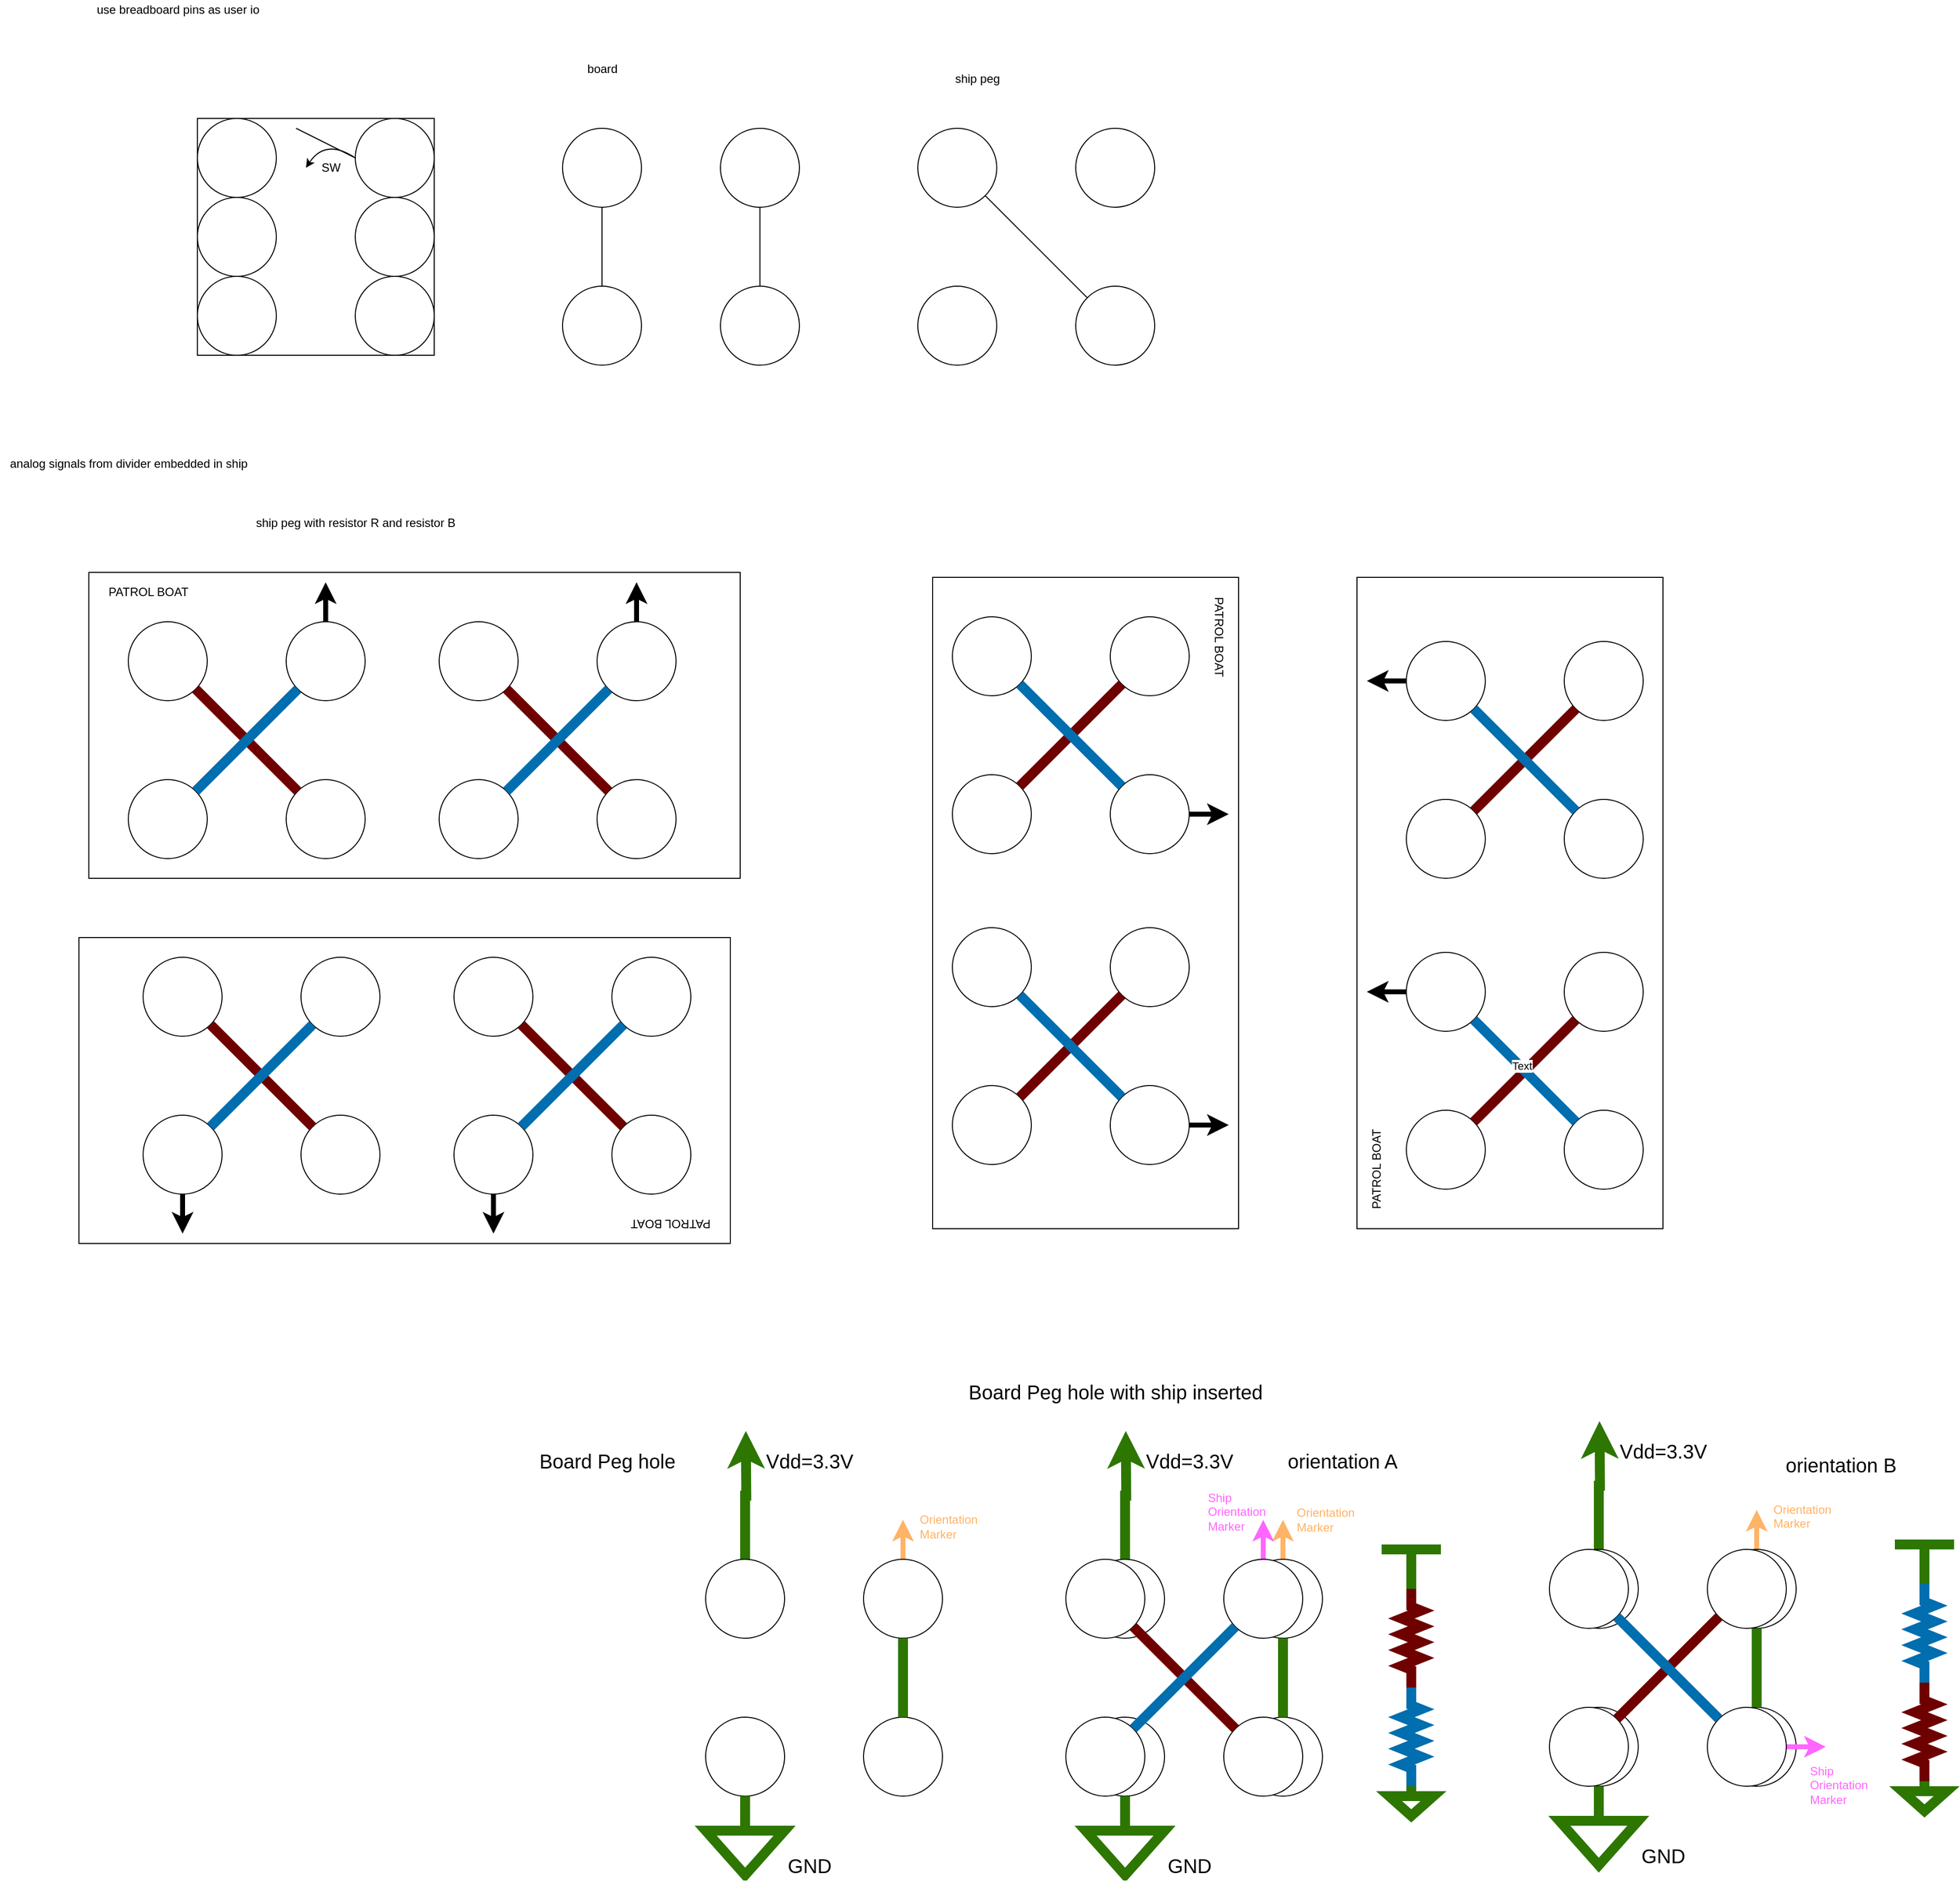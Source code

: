 <mxfile>
    <diagram id="mwPNRn92RSraB_lIBYBo" name="Page-1">
        <mxGraphModel dx="1763" dy="935" grid="1" gridSize="10" guides="1" tooltips="1" connect="1" arrows="1" fold="1" page="1" pageScale="1" pageWidth="850" pageHeight="1100" math="0" shadow="0">
            <root>
                <mxCell id="0"/>
                <mxCell id="1" parent="0"/>
                <mxCell id="200" value="" style="group" parent="1" vertex="1" connectable="0">
                    <mxGeometry x="1150" y="1520" width="280" height="450" as="geometry"/>
                </mxCell>
                <mxCell id="201" style="edgeStyle=orthogonalEdgeStyle;rounded=0;orthogonalLoop=1;jettySize=auto;html=1;exitX=0.5;exitY=0;exitDx=0;exitDy=0;endArrow=classic;endFill=1;strokeWidth=10;fillColor=#60a917;strokeColor=#2D7600;" parent="200" source="202" edge="1">
                    <mxGeometry relative="1" as="geometry">
                        <mxPoint x="40.714" as="targetPoint"/>
                    </mxGeometry>
                </mxCell>
                <mxCell id="202" value="" style="ellipse;whiteSpace=wrap;html=1;aspect=fixed;rotation=-360;" parent="200" vertex="1">
                    <mxGeometry y="130" width="80" height="80" as="geometry"/>
                </mxCell>
                <mxCell id="203" style="edgeStyle=orthogonalEdgeStyle;rounded=0;orthogonalLoop=1;jettySize=auto;html=1;exitX=0.5;exitY=0;exitDx=0;exitDy=0;endArrow=classic;endFill=1;strokeWidth=5;strokeColor=#FFB366;" parent="200" source="204" edge="1">
                    <mxGeometry x="305" y="390" as="geometry">
                        <mxPoint x="200" y="90" as="targetPoint"/>
                    </mxGeometry>
                </mxCell>
                <mxCell id="204" value="" style="ellipse;whiteSpace=wrap;html=1;aspect=fixed;rotation=-360;" parent="200" vertex="1">
                    <mxGeometry x="160" y="130" width="80" height="80" as="geometry"/>
                </mxCell>
                <mxCell id="205" value="" style="ellipse;whiteSpace=wrap;html=1;aspect=fixed;rotation=-360;" parent="200" vertex="1">
                    <mxGeometry x="160" y="290" width="80" height="80" as="geometry"/>
                </mxCell>
                <mxCell id="206" value="" style="ellipse;whiteSpace=wrap;html=1;aspect=fixed;rotation=-360;" parent="200" vertex="1">
                    <mxGeometry y="290" width="80" height="80" as="geometry"/>
                </mxCell>
                <mxCell id="207" value="" style="endArrow=none;html=1;entryX=0.5;entryY=1;entryDx=0;entryDy=0;exitX=0.5;exitY=0;exitDx=0;exitDy=0;fillColor=#60a917;strokeColor=#2D7600;strokeWidth=10;" parent="200" source="205" target="204" edge="1">
                    <mxGeometry x="255" y="340" width="50" height="50" as="geometry">
                        <mxPoint x="-90" y="310" as="sourcePoint"/>
                        <mxPoint x="-40" y="260" as="targetPoint"/>
                    </mxGeometry>
                </mxCell>
                <mxCell id="208" value="&lt;font style=&quot;font-size: 20px&quot;&gt;Vdd=3.3V&lt;/font&gt;" style="text;html=1;align=center;verticalAlign=middle;resizable=0;points=[];autosize=1;strokeColor=none;" parent="200" vertex="1">
                    <mxGeometry x="55" y="20" width="100" height="20" as="geometry"/>
                </mxCell>
                <mxCell id="209" value="" style="triangle;whiteSpace=wrap;html=1;rotation=90;strokeWidth=10;strokeColor=#2D7600;fontColor=#ffffff;fillColor=none;" parent="200" vertex="1">
                    <mxGeometry x="17.5" y="387.5" width="45" height="80" as="geometry"/>
                </mxCell>
                <mxCell id="210" style="edgeStyle=orthogonalEdgeStyle;rounded=0;orthogonalLoop=1;jettySize=auto;html=1;exitX=0.5;exitY=1;exitDx=0;exitDy=0;endArrow=none;endFill=0;strokeWidth=10;fillColor=#60a917;strokeColor=#2D7600;" parent="200" source="206" target="209" edge="1">
                    <mxGeometry relative="1" as="geometry">
                        <mxPoint x="40" y="435" as="targetPoint"/>
                    </mxGeometry>
                </mxCell>
                <mxCell id="211" value="&lt;font style=&quot;font-size: 20px&quot;&gt;GND&lt;/font&gt;" style="text;html=1;align=center;verticalAlign=middle;resizable=0;points=[];autosize=1;strokeColor=none;" parent="200" vertex="1">
                    <mxGeometry x="75" y="430" width="60" height="20" as="geometry"/>
                </mxCell>
                <mxCell id="198" value="" style="group;rotation=-180;" parent="200" vertex="1" connectable="0">
                    <mxGeometry x="-20" y="90" width="240" height="280" as="geometry"/>
                </mxCell>
                <mxCell id="182" value="" style="ellipse;whiteSpace=wrap;html=1;aspect=fixed;rotation=-360;" parent="198" vertex="1">
                    <mxGeometry y="40" width="80" height="80" as="geometry"/>
                </mxCell>
                <mxCell id="183" style="edgeStyle=orthogonalEdgeStyle;rounded=0;orthogonalLoop=1;jettySize=auto;html=1;exitX=0.5;exitY=0;exitDx=0;exitDy=0;endArrow=classic;endFill=1;strokeWidth=5;strokeColor=#FF66FF;" parent="198" source="184" edge="1">
                    <mxGeometry x="620" y="300" as="geometry">
                        <mxPoint x="200" as="targetPoint"/>
                    </mxGeometry>
                </mxCell>
                <mxCell id="184" value="" style="ellipse;whiteSpace=wrap;html=1;aspect=fixed;rotation=-360;" parent="198" vertex="1">
                    <mxGeometry x="160" y="40" width="80" height="80" as="geometry"/>
                </mxCell>
                <mxCell id="185" value="" style="ellipse;whiteSpace=wrap;html=1;aspect=fixed;rotation=-360;" parent="198" vertex="1">
                    <mxGeometry x="160" y="200" width="80" height="80" as="geometry"/>
                </mxCell>
                <mxCell id="186" value="" style="ellipse;whiteSpace=wrap;html=1;aspect=fixed;rotation=-360;" parent="198" vertex="1">
                    <mxGeometry y="200" width="80" height="80" as="geometry"/>
                </mxCell>
                <mxCell id="187" value="" style="endArrow=none;html=1;entryX=1;entryY=1;entryDx=0;entryDy=0;exitX=0;exitY=0;exitDx=0;exitDy=0;fillColor=#a20025;strokeColor=#6F0000;strokeWidth=10;" parent="198" source="185" target="182" edge="1">
                    <mxGeometry x="570" y="250" width="50" height="50" as="geometry">
                        <mxPoint x="-90" y="220" as="sourcePoint"/>
                        <mxPoint x="-40" y="170" as="targetPoint"/>
                    </mxGeometry>
                </mxCell>
                <mxCell id="188" value="" style="endArrow=none;html=1;entryX=1;entryY=0;entryDx=0;entryDy=0;exitX=0;exitY=1;exitDx=0;exitDy=0;fillColor=#1ba1e2;strokeColor=#006EAF;strokeWidth=10;" parent="198" source="184" target="186" edge="1">
                    <mxGeometry x="570" y="250" width="50" height="50" as="geometry">
                        <mxPoint x="182" y="222" as="sourcePoint"/>
                        <mxPoint x="78" y="118" as="targetPoint"/>
                    </mxGeometry>
                </mxCell>
                <mxCell id="269" value="&lt;font color=&quot;#ffb366&quot;&gt;Orientation &lt;br&gt;Marker&lt;/font&gt;" style="text;html=1;align=left;verticalAlign=middle;resizable=0;points=[];autosize=1;strokeColor=none;" parent="200" vertex="1">
                    <mxGeometry x="212" y="74" width="68" height="31" as="geometry"/>
                </mxCell>
                <mxCell id="297" value="&lt;font color=&quot;#ff66ff&quot;&gt;&lt;span style=&quot;font-family: &amp;#34;helvetica&amp;#34; ; font-size: 12px ; font-style: normal ; font-weight: 400 ; letter-spacing: normal ; text-align: left ; text-indent: 0px ; text-transform: none ; word-spacing: 0px ; display: inline ; float: none&quot;&gt;Ship&lt;br&gt;Orientation&lt;/span&gt;&lt;br style=&quot;font-family: &amp;#34;helvetica&amp;#34; ; font-size: 12px ; font-style: normal ; font-weight: 400 ; letter-spacing: normal ; text-align: left ; text-indent: 0px ; text-transform: none ; word-spacing: 0px&quot;&gt;&lt;span style=&quot;font-family: &amp;#34;helvetica&amp;#34; ; font-size: 12px ; font-style: normal ; font-weight: 400 ; letter-spacing: normal ; text-align: left ; text-indent: 0px ; text-transform: none ; word-spacing: 0px ; display: inline ; float: none&quot;&gt;Marker&lt;/span&gt;&lt;/font&gt;" style="text;whiteSpace=wrap;html=1;" parent="200" vertex="1">
                    <mxGeometry x="122.003" y="53.997" width="78" height="41" as="geometry"/>
                </mxCell>
                <mxCell id="2" value="use breadboard pins as user io" style="text;html=1;align=center;verticalAlign=middle;resizable=0;points=[];autosize=1;strokeColor=none;" parent="1" vertex="1">
                    <mxGeometry x="140" y="70" width="180" height="20" as="geometry"/>
                </mxCell>
                <mxCell id="11" value="" style="whiteSpace=wrap;html=1;aspect=fixed;" parent="1" vertex="1">
                    <mxGeometry x="250" y="190" width="240" height="240" as="geometry"/>
                </mxCell>
                <mxCell id="12" value="" style="ellipse;whiteSpace=wrap;html=1;aspect=fixed;" parent="1" vertex="1">
                    <mxGeometry x="250" y="190" width="80" height="80" as="geometry"/>
                </mxCell>
                <mxCell id="14" value="" style="ellipse;whiteSpace=wrap;html=1;aspect=fixed;" parent="1" vertex="1">
                    <mxGeometry x="410" y="190" width="80" height="80" as="geometry"/>
                </mxCell>
                <mxCell id="15" value="" style="ellipse;whiteSpace=wrap;html=1;aspect=fixed;" parent="1" vertex="1">
                    <mxGeometry x="410" y="270" width="80" height="80" as="geometry"/>
                </mxCell>
                <mxCell id="16" value="" style="ellipse;whiteSpace=wrap;html=1;aspect=fixed;" parent="1" vertex="1">
                    <mxGeometry x="410" y="350" width="80" height="80" as="geometry"/>
                </mxCell>
                <mxCell id="18" value="" style="ellipse;whiteSpace=wrap;html=1;aspect=fixed;" parent="1" vertex="1">
                    <mxGeometry x="250" y="270" width="80" height="80" as="geometry"/>
                </mxCell>
                <mxCell id="20" value="" style="ellipse;whiteSpace=wrap;html=1;aspect=fixed;" parent="1" vertex="1">
                    <mxGeometry x="250" y="350" width="80" height="80" as="geometry"/>
                </mxCell>
                <mxCell id="26" value="" style="endArrow=none;html=1;exitX=0;exitY=0.5;exitDx=0;exitDy=0;" parent="1" source="14" edge="1">
                    <mxGeometry width="50" height="50" relative="1" as="geometry">
                        <mxPoint x="410" y="240" as="sourcePoint"/>
                        <mxPoint x="350" y="200" as="targetPoint"/>
                    </mxGeometry>
                </mxCell>
                <mxCell id="28" value="" style="curved=1;endArrow=classic;html=1;exitX=0;exitY=0.5;exitDx=0;exitDy=0;" parent="1" source="14" edge="1">
                    <mxGeometry width="50" height="50" relative="1" as="geometry">
                        <mxPoint x="400" y="230" as="sourcePoint"/>
                        <mxPoint x="360" y="240" as="targetPoint"/>
                        <Array as="points">
                            <mxPoint x="380" y="210"/>
                        </Array>
                    </mxGeometry>
                </mxCell>
                <mxCell id="29" value="SW" style="text;html=1;align=center;verticalAlign=middle;resizable=0;points=[];autosize=1;strokeColor=none;" parent="1" vertex="1">
                    <mxGeometry x="370" y="230" width="30" height="20" as="geometry"/>
                </mxCell>
                <mxCell id="34" style="edgeStyle=orthogonalEdgeStyle;rounded=0;orthogonalLoop=1;jettySize=auto;html=1;exitX=0.5;exitY=1;exitDx=0;exitDy=0;entryX=0.5;entryY=0;entryDx=0;entryDy=0;endArrow=none;endFill=0;" parent="1" source="30" target="33" edge="1">
                    <mxGeometry relative="1" as="geometry"/>
                </mxCell>
                <mxCell id="30" value="" style="ellipse;whiteSpace=wrap;html=1;aspect=fixed;" parent="1" vertex="1">
                    <mxGeometry x="620" y="200" width="80" height="80" as="geometry"/>
                </mxCell>
                <mxCell id="35" style="edgeStyle=orthogonalEdgeStyle;rounded=0;orthogonalLoop=1;jettySize=auto;html=1;exitX=0.5;exitY=1;exitDx=0;exitDy=0;entryX=0.5;entryY=0;entryDx=0;entryDy=0;endArrow=none;endFill=0;" parent="1" source="31" target="32" edge="1">
                    <mxGeometry relative="1" as="geometry"/>
                </mxCell>
                <mxCell id="31" value="" style="ellipse;whiteSpace=wrap;html=1;aspect=fixed;" parent="1" vertex="1">
                    <mxGeometry x="780" y="200" width="80" height="80" as="geometry"/>
                </mxCell>
                <mxCell id="32" value="" style="ellipse;whiteSpace=wrap;html=1;aspect=fixed;" parent="1" vertex="1">
                    <mxGeometry x="780" y="360" width="80" height="80" as="geometry"/>
                </mxCell>
                <mxCell id="33" value="" style="ellipse;whiteSpace=wrap;html=1;aspect=fixed;" parent="1" vertex="1">
                    <mxGeometry x="620" y="360" width="80" height="80" as="geometry"/>
                </mxCell>
                <mxCell id="36" value="board" style="text;html=1;align=center;verticalAlign=middle;resizable=0;points=[];autosize=1;strokeColor=none;" parent="1" vertex="1">
                    <mxGeometry x="635" y="130" width="50" height="20" as="geometry"/>
                </mxCell>
                <mxCell id="38" value="" style="ellipse;whiteSpace=wrap;html=1;aspect=fixed;" parent="1" vertex="1">
                    <mxGeometry x="980" y="200" width="80" height="80" as="geometry"/>
                </mxCell>
                <mxCell id="40" value="" style="ellipse;whiteSpace=wrap;html=1;aspect=fixed;" parent="1" vertex="1">
                    <mxGeometry x="1140" y="200" width="80" height="80" as="geometry"/>
                </mxCell>
                <mxCell id="41" value="" style="ellipse;whiteSpace=wrap;html=1;aspect=fixed;" parent="1" vertex="1">
                    <mxGeometry x="1140" y="360" width="80" height="80" as="geometry"/>
                </mxCell>
                <mxCell id="42" value="" style="ellipse;whiteSpace=wrap;html=1;aspect=fixed;" parent="1" vertex="1">
                    <mxGeometry x="980" y="360" width="80" height="80" as="geometry"/>
                </mxCell>
                <mxCell id="44" value="" style="endArrow=none;html=1;entryX=1;entryY=1;entryDx=0;entryDy=0;exitX=0;exitY=0;exitDx=0;exitDy=0;" parent="1" source="41" target="38" edge="1">
                    <mxGeometry width="50" height="50" relative="1" as="geometry">
                        <mxPoint x="890" y="380" as="sourcePoint"/>
                        <mxPoint x="940" y="330" as="targetPoint"/>
                    </mxGeometry>
                </mxCell>
                <mxCell id="45" value="ship peg" style="text;html=1;align=center;verticalAlign=middle;resizable=0;points=[];autosize=1;strokeColor=none;" parent="1" vertex="1">
                    <mxGeometry x="1010" y="140" width="60" height="20" as="geometry"/>
                </mxCell>
                <mxCell id="46" value="analog signals from divider embedded in ship" style="text;html=1;align=center;verticalAlign=middle;resizable=0;points=[];autosize=1;strokeColor=none;" parent="1" vertex="1">
                    <mxGeometry x="50" y="530" width="260" height="20" as="geometry"/>
                </mxCell>
                <mxCell id="53" value="ship peg with resistor R and resistor B" style="text;html=1;align=center;verticalAlign=middle;resizable=0;points=[];autosize=1;strokeColor=none;" parent="1" vertex="1">
                    <mxGeometry x="300" y="590" width="220" height="20" as="geometry"/>
                </mxCell>
                <mxCell id="89" value="" style="group" parent="1" vertex="1" connectable="0">
                    <mxGeometry x="140" y="650" width="660" height="310" as="geometry"/>
                </mxCell>
                <mxCell id="73" value="" style="rounded=0;whiteSpace=wrap;html=1;" parent="89" vertex="1">
                    <mxGeometry width="660" height="310" as="geometry"/>
                </mxCell>
                <mxCell id="74" value="" style="ellipse;whiteSpace=wrap;html=1;aspect=fixed;" parent="89" vertex="1">
                    <mxGeometry x="40" y="50" width="80" height="80" as="geometry"/>
                </mxCell>
                <mxCell id="75" style="edgeStyle=orthogonalEdgeStyle;rounded=0;orthogonalLoop=1;jettySize=auto;html=1;exitX=0.5;exitY=0;exitDx=0;exitDy=0;endArrow=classic;endFill=1;strokeWidth=5;" parent="89" source="76" edge="1">
                    <mxGeometry relative="1" as="geometry">
                        <mxPoint x="240" y="10" as="targetPoint"/>
                    </mxGeometry>
                </mxCell>
                <mxCell id="76" value="" style="ellipse;whiteSpace=wrap;html=1;aspect=fixed;" parent="89" vertex="1">
                    <mxGeometry x="200" y="50" width="80" height="80" as="geometry"/>
                </mxCell>
                <mxCell id="77" value="" style="ellipse;whiteSpace=wrap;html=1;aspect=fixed;" parent="89" vertex="1">
                    <mxGeometry x="200" y="210" width="80" height="80" as="geometry"/>
                </mxCell>
                <mxCell id="78" value="" style="ellipse;whiteSpace=wrap;html=1;aspect=fixed;" parent="89" vertex="1">
                    <mxGeometry x="40" y="210" width="80" height="80" as="geometry"/>
                </mxCell>
                <mxCell id="79" value="" style="endArrow=none;html=1;entryX=1;entryY=1;entryDx=0;entryDy=0;exitX=0;exitY=0;exitDx=0;exitDy=0;fillColor=#a20025;strokeColor=#6F0000;strokeWidth=10;" parent="89" source="77" target="74" edge="1">
                    <mxGeometry width="50" height="50" relative="1" as="geometry">
                        <mxPoint x="-50" y="230" as="sourcePoint"/>
                        <mxPoint y="180" as="targetPoint"/>
                    </mxGeometry>
                </mxCell>
                <mxCell id="80" value="" style="endArrow=none;html=1;entryX=1;entryY=0;entryDx=0;entryDy=0;exitX=0;exitY=1;exitDx=0;exitDy=0;fillColor=#1ba1e2;strokeColor=#006EAF;strokeWidth=10;" parent="89" source="76" target="78" edge="1">
                    <mxGeometry width="50" height="50" relative="1" as="geometry">
                        <mxPoint x="221.716" y="231.716" as="sourcePoint"/>
                        <mxPoint x="118.284" y="128.284" as="targetPoint"/>
                    </mxGeometry>
                </mxCell>
                <mxCell id="81" value="" style="ellipse;whiteSpace=wrap;html=1;aspect=fixed;" parent="89" vertex="1">
                    <mxGeometry x="355" y="50" width="80" height="80" as="geometry"/>
                </mxCell>
                <mxCell id="82" style="edgeStyle=orthogonalEdgeStyle;rounded=0;orthogonalLoop=1;jettySize=auto;html=1;exitX=0.5;exitY=0;exitDx=0;exitDy=0;endArrow=classic;endFill=1;strokeWidth=5;" parent="89" source="83" edge="1">
                    <mxGeometry relative="1" as="geometry">
                        <mxPoint x="555" y="10" as="targetPoint"/>
                    </mxGeometry>
                </mxCell>
                <mxCell id="83" value="" style="ellipse;whiteSpace=wrap;html=1;aspect=fixed;" parent="89" vertex="1">
                    <mxGeometry x="515" y="50" width="80" height="80" as="geometry"/>
                </mxCell>
                <mxCell id="84" value="" style="ellipse;whiteSpace=wrap;html=1;aspect=fixed;" parent="89" vertex="1">
                    <mxGeometry x="515" y="210" width="80" height="80" as="geometry"/>
                </mxCell>
                <mxCell id="85" value="" style="ellipse;whiteSpace=wrap;html=1;aspect=fixed;" parent="89" vertex="1">
                    <mxGeometry x="355" y="210" width="80" height="80" as="geometry"/>
                </mxCell>
                <mxCell id="86" value="" style="endArrow=none;html=1;entryX=1;entryY=1;entryDx=0;entryDy=0;exitX=0;exitY=0;exitDx=0;exitDy=0;fillColor=#a20025;strokeColor=#6F0000;strokeWidth=10;" parent="89" source="84" target="81" edge="1">
                    <mxGeometry width="50" height="50" relative="1" as="geometry">
                        <mxPoint x="265" y="230" as="sourcePoint"/>
                        <mxPoint x="315" y="180" as="targetPoint"/>
                    </mxGeometry>
                </mxCell>
                <mxCell id="87" value="" style="endArrow=none;html=1;entryX=1;entryY=0;entryDx=0;entryDy=0;exitX=0;exitY=1;exitDx=0;exitDy=0;fillColor=#1ba1e2;strokeColor=#006EAF;strokeWidth=10;" parent="89" source="83" target="85" edge="1">
                    <mxGeometry width="50" height="50" relative="1" as="geometry">
                        <mxPoint x="536.716" y="231.716" as="sourcePoint"/>
                        <mxPoint x="433.284" y="128.284" as="targetPoint"/>
                    </mxGeometry>
                </mxCell>
                <mxCell id="88" value="PATROL BOAT" style="text;html=1;align=center;verticalAlign=middle;resizable=0;points=[];autosize=1;strokeColor=none;" parent="89" vertex="1">
                    <mxGeometry x="10" y="10" width="100" height="20" as="geometry"/>
                </mxCell>
                <mxCell id="90" value="" style="group;rotation=90;" parent="1" vertex="1" connectable="0">
                    <mxGeometry x="820" y="830" width="660" height="310" as="geometry"/>
                </mxCell>
                <mxCell id="91" value="" style="rounded=0;whiteSpace=wrap;html=1;rotation=90;" parent="90" vertex="1">
                    <mxGeometry width="660" height="310" as="geometry"/>
                </mxCell>
                <mxCell id="92" value="" style="ellipse;whiteSpace=wrap;html=1;aspect=fixed;rotation=90;" parent="90" vertex="1">
                    <mxGeometry x="355" y="-135" width="80" height="80" as="geometry"/>
                </mxCell>
                <mxCell id="93" style="edgeStyle=orthogonalEdgeStyle;rounded=0;orthogonalLoop=1;jettySize=auto;html=1;exitX=0.5;exitY=0;exitDx=0;exitDy=0;endArrow=classic;endFill=1;strokeWidth=5;" parent="90" source="94" edge="1">
                    <mxGeometry relative="1" as="geometry">
                        <mxPoint x="475" y="65" as="targetPoint"/>
                    </mxGeometry>
                </mxCell>
                <mxCell id="94" value="" style="ellipse;whiteSpace=wrap;html=1;aspect=fixed;rotation=90;" parent="90" vertex="1">
                    <mxGeometry x="355" y="25" width="80" height="80" as="geometry"/>
                </mxCell>
                <mxCell id="95" value="" style="ellipse;whiteSpace=wrap;html=1;aspect=fixed;rotation=90;" parent="90" vertex="1">
                    <mxGeometry x="195" y="25" width="80" height="80" as="geometry"/>
                </mxCell>
                <mxCell id="96" value="" style="ellipse;whiteSpace=wrap;html=1;aspect=fixed;rotation=90;" parent="90" vertex="1">
                    <mxGeometry x="195" y="-135" width="80" height="80" as="geometry"/>
                </mxCell>
                <mxCell id="97" value="" style="endArrow=none;html=1;entryX=1;entryY=1;entryDx=0;entryDy=0;exitX=0;exitY=0;exitDx=0;exitDy=0;fillColor=#a20025;strokeColor=#6F0000;strokeWidth=10;" parent="90" source="95" target="92" edge="1">
                    <mxGeometry width="50" height="50" relative="1" as="geometry">
                        <mxPoint x="255" y="-225" as="sourcePoint"/>
                        <mxPoint x="305" y="-175" as="targetPoint"/>
                    </mxGeometry>
                </mxCell>
                <mxCell id="98" value="" style="endArrow=none;html=1;entryX=1;entryY=0;entryDx=0;entryDy=0;exitX=0;exitY=1;exitDx=0;exitDy=0;fillColor=#1ba1e2;strokeColor=#006EAF;strokeWidth=10;" parent="90" source="94" target="96" edge="1">
                    <mxGeometry width="50" height="50" relative="1" as="geometry">
                        <mxPoint x="253" y="47" as="sourcePoint"/>
                        <mxPoint x="357" y="-57" as="targetPoint"/>
                    </mxGeometry>
                </mxCell>
                <mxCell id="99" value="" style="ellipse;whiteSpace=wrap;html=1;aspect=fixed;rotation=90;" parent="90" vertex="1">
                    <mxGeometry x="355" y="180" width="80" height="80" as="geometry"/>
                </mxCell>
                <mxCell id="100" style="edgeStyle=orthogonalEdgeStyle;rounded=0;orthogonalLoop=1;jettySize=auto;html=1;exitX=0.5;exitY=0;exitDx=0;exitDy=0;endArrow=classic;endFill=1;strokeWidth=5;" parent="90" source="101" edge="1">
                    <mxGeometry relative="1" as="geometry">
                        <mxPoint x="475" y="380" as="targetPoint"/>
                    </mxGeometry>
                </mxCell>
                <mxCell id="101" value="" style="ellipse;whiteSpace=wrap;html=1;aspect=fixed;rotation=90;" parent="90" vertex="1">
                    <mxGeometry x="355" y="340" width="80" height="80" as="geometry"/>
                </mxCell>
                <mxCell id="102" value="" style="ellipse;whiteSpace=wrap;html=1;aspect=fixed;rotation=90;" parent="90" vertex="1">
                    <mxGeometry x="195" y="340" width="80" height="80" as="geometry"/>
                </mxCell>
                <mxCell id="103" value="" style="ellipse;whiteSpace=wrap;html=1;aspect=fixed;rotation=90;" parent="90" vertex="1">
                    <mxGeometry x="195" y="180" width="80" height="80" as="geometry"/>
                </mxCell>
                <mxCell id="104" value="" style="endArrow=none;html=1;entryX=1;entryY=1;entryDx=0;entryDy=0;exitX=0;exitY=0;exitDx=0;exitDy=0;fillColor=#a20025;strokeColor=#6F0000;strokeWidth=10;" parent="90" source="102" target="99" edge="1">
                    <mxGeometry width="50" height="50" relative="1" as="geometry">
                        <mxPoint x="255" y="90" as="sourcePoint"/>
                        <mxPoint x="305" y="140" as="targetPoint"/>
                    </mxGeometry>
                </mxCell>
                <mxCell id="105" value="" style="endArrow=none;html=1;entryX=1;entryY=0;entryDx=0;entryDy=0;exitX=0;exitY=1;exitDx=0;exitDy=0;fillColor=#1ba1e2;strokeColor=#006EAF;strokeWidth=10;" parent="90" source="101" target="103" edge="1">
                    <mxGeometry width="50" height="50" relative="1" as="geometry">
                        <mxPoint x="253" y="362" as="sourcePoint"/>
                        <mxPoint x="357" y="258" as="targetPoint"/>
                    </mxGeometry>
                </mxCell>
                <mxCell id="106" value="PATROL BOAT" style="text;html=1;align=center;verticalAlign=middle;resizable=0;points=[];autosize=1;strokeColor=none;rotation=90;" parent="90" vertex="1">
                    <mxGeometry x="415" y="-125" width="100" height="20" as="geometry"/>
                </mxCell>
                <mxCell id="107" value="" style="group;rotation=-180;" parent="1" vertex="1" connectable="0">
                    <mxGeometry x="130" y="1020" width="660" height="310" as="geometry"/>
                </mxCell>
                <mxCell id="108" value="" style="rounded=0;whiteSpace=wrap;html=1;rotation=-180;" parent="107" vertex="1">
                    <mxGeometry width="660" height="310" as="geometry"/>
                </mxCell>
                <mxCell id="109" value="" style="ellipse;whiteSpace=wrap;html=1;aspect=fixed;rotation=-180;" parent="107" vertex="1">
                    <mxGeometry x="540" y="180" width="80" height="80" as="geometry"/>
                </mxCell>
                <mxCell id="110" style="edgeStyle=orthogonalEdgeStyle;rounded=0;orthogonalLoop=1;jettySize=auto;html=1;exitX=0.5;exitY=0;exitDx=0;exitDy=0;endArrow=classic;endFill=1;strokeWidth=5;" parent="107" source="111" edge="1">
                    <mxGeometry relative="1" as="geometry">
                        <mxPoint x="420" y="300" as="targetPoint"/>
                    </mxGeometry>
                </mxCell>
                <mxCell id="111" value="" style="ellipse;whiteSpace=wrap;html=1;aspect=fixed;rotation=-180;" parent="107" vertex="1">
                    <mxGeometry x="380" y="180" width="80" height="80" as="geometry"/>
                </mxCell>
                <mxCell id="112" value="" style="ellipse;whiteSpace=wrap;html=1;aspect=fixed;rotation=-180;" parent="107" vertex="1">
                    <mxGeometry x="380" y="20" width="80" height="80" as="geometry"/>
                </mxCell>
                <mxCell id="113" value="" style="ellipse;whiteSpace=wrap;html=1;aspect=fixed;rotation=-180;" parent="107" vertex="1">
                    <mxGeometry x="540" y="20" width="80" height="80" as="geometry"/>
                </mxCell>
                <mxCell id="114" value="" style="endArrow=none;html=1;entryX=1;entryY=1;entryDx=0;entryDy=0;exitX=0;exitY=0;exitDx=0;exitDy=0;fillColor=#a20025;strokeColor=#6F0000;strokeWidth=10;" parent="107" source="112" target="109" edge="1">
                    <mxGeometry width="50" height="50" relative="1" as="geometry">
                        <mxPoint x="710" y="80" as="sourcePoint"/>
                        <mxPoint x="660" y="130" as="targetPoint"/>
                    </mxGeometry>
                </mxCell>
                <mxCell id="115" value="" style="endArrow=none;html=1;entryX=1;entryY=0;entryDx=0;entryDy=0;exitX=0;exitY=1;exitDx=0;exitDy=0;fillColor=#1ba1e2;strokeColor=#006EAF;strokeWidth=10;" parent="107" source="111" target="113" edge="1">
                    <mxGeometry width="50" height="50" relative="1" as="geometry">
                        <mxPoint x="438" y="78" as="sourcePoint"/>
                        <mxPoint x="542" y="182" as="targetPoint"/>
                    </mxGeometry>
                </mxCell>
                <mxCell id="116" value="" style="ellipse;whiteSpace=wrap;html=1;aspect=fixed;rotation=-180;" parent="107" vertex="1">
                    <mxGeometry x="225" y="180" width="80" height="80" as="geometry"/>
                </mxCell>
                <mxCell id="117" style="edgeStyle=orthogonalEdgeStyle;rounded=0;orthogonalLoop=1;jettySize=auto;html=1;exitX=0.5;exitY=0;exitDx=0;exitDy=0;endArrow=classic;endFill=1;strokeWidth=5;" parent="107" source="118" edge="1">
                    <mxGeometry relative="1" as="geometry">
                        <mxPoint x="105" y="300" as="targetPoint"/>
                    </mxGeometry>
                </mxCell>
                <mxCell id="118" value="" style="ellipse;whiteSpace=wrap;html=1;aspect=fixed;rotation=-180;" parent="107" vertex="1">
                    <mxGeometry x="65" y="180" width="80" height="80" as="geometry"/>
                </mxCell>
                <mxCell id="119" value="" style="ellipse;whiteSpace=wrap;html=1;aspect=fixed;rotation=-180;" parent="107" vertex="1">
                    <mxGeometry x="65" y="20" width="80" height="80" as="geometry"/>
                </mxCell>
                <mxCell id="120" value="" style="ellipse;whiteSpace=wrap;html=1;aspect=fixed;rotation=-180;" parent="107" vertex="1">
                    <mxGeometry x="225" y="20" width="80" height="80" as="geometry"/>
                </mxCell>
                <mxCell id="121" value="" style="endArrow=none;html=1;entryX=1;entryY=1;entryDx=0;entryDy=0;exitX=0;exitY=0;exitDx=0;exitDy=0;fillColor=#a20025;strokeColor=#6F0000;strokeWidth=10;" parent="107" source="119" target="116" edge="1">
                    <mxGeometry width="50" height="50" relative="1" as="geometry">
                        <mxPoint x="395" y="80" as="sourcePoint"/>
                        <mxPoint x="345" y="130" as="targetPoint"/>
                    </mxGeometry>
                </mxCell>
                <mxCell id="122" value="" style="endArrow=none;html=1;entryX=1;entryY=0;entryDx=0;entryDy=0;exitX=0;exitY=1;exitDx=0;exitDy=0;fillColor=#1ba1e2;strokeColor=#006EAF;strokeWidth=10;" parent="107" source="118" target="120" edge="1">
                    <mxGeometry width="50" height="50" relative="1" as="geometry">
                        <mxPoint x="123" y="78" as="sourcePoint"/>
                        <mxPoint x="227" y="182" as="targetPoint"/>
                    </mxGeometry>
                </mxCell>
                <mxCell id="123" value="PATROL BOAT" style="text;html=1;align=center;verticalAlign=middle;resizable=0;points=[];autosize=1;strokeColor=none;rotation=-180;" parent="107" vertex="1">
                    <mxGeometry x="550" y="280" width="100" height="20" as="geometry"/>
                </mxCell>
                <mxCell id="124" value="" style="group;rotation=-90;" parent="1" vertex="1" connectable="0">
                    <mxGeometry x="1250" y="830" width="660" height="310" as="geometry"/>
                </mxCell>
                <mxCell id="125" value="" style="rounded=0;whiteSpace=wrap;html=1;rotation=-90;" parent="124" vertex="1">
                    <mxGeometry width="660" height="310" as="geometry"/>
                </mxCell>
                <mxCell id="126" value="" style="ellipse;whiteSpace=wrap;html=1;aspect=fixed;rotation=-90;" parent="124" vertex="1">
                    <mxGeometry x="225" y="365" width="80" height="80" as="geometry"/>
                </mxCell>
                <mxCell id="127" style="edgeStyle=orthogonalEdgeStyle;rounded=0;orthogonalLoop=1;jettySize=auto;html=1;exitX=0.5;exitY=0;exitDx=0;exitDy=0;endArrow=classic;endFill=1;strokeWidth=5;" parent="124" source="128" edge="1">
                    <mxGeometry relative="1" as="geometry">
                        <mxPoint x="185" y="245" as="targetPoint"/>
                    </mxGeometry>
                </mxCell>
                <mxCell id="128" value="" style="ellipse;whiteSpace=wrap;html=1;aspect=fixed;rotation=-90;" parent="124" vertex="1">
                    <mxGeometry x="225" y="205" width="80" height="80" as="geometry"/>
                </mxCell>
                <mxCell id="129" value="" style="ellipse;whiteSpace=wrap;html=1;aspect=fixed;rotation=-90;" parent="124" vertex="1">
                    <mxGeometry x="385" y="205" width="80" height="80" as="geometry"/>
                </mxCell>
                <mxCell id="130" value="" style="ellipse;whiteSpace=wrap;html=1;aspect=fixed;rotation=-90;" parent="124" vertex="1">
                    <mxGeometry x="385" y="365" width="80" height="80" as="geometry"/>
                </mxCell>
                <mxCell id="131" value="" style="endArrow=none;html=1;entryX=1;entryY=1;entryDx=0;entryDy=0;exitX=0;exitY=0;exitDx=0;exitDy=0;fillColor=#a20025;strokeColor=#6F0000;strokeWidth=10;" parent="124" source="129" target="126" edge="1">
                    <mxGeometry width="50" height="50" relative="1" as="geometry">
                        <mxPoint x="405" y="535" as="sourcePoint"/>
                        <mxPoint x="355" y="485" as="targetPoint"/>
                    </mxGeometry>
                </mxCell>
                <mxCell id="132" value="" style="endArrow=none;html=1;entryX=1;entryY=0;entryDx=0;entryDy=0;exitX=0;exitY=1;exitDx=0;exitDy=0;fillColor=#1ba1e2;strokeColor=#006EAF;strokeWidth=10;" parent="124" source="128" target="130" edge="1">
                    <mxGeometry width="50" height="50" relative="1" as="geometry">
                        <mxPoint x="407" y="263" as="sourcePoint"/>
                        <mxPoint x="303" y="367" as="targetPoint"/>
                    </mxGeometry>
                </mxCell>
                <mxCell id="179" value="Text" style="edgeLabel;html=1;align=center;verticalAlign=middle;resizable=0;points=[];" parent="132" vertex="1" connectable="0">
                    <mxGeometry x="-0.09" y="1" relative="1" as="geometry">
                        <mxPoint x="1" as="offset"/>
                    </mxGeometry>
                </mxCell>
                <mxCell id="133" value="" style="ellipse;whiteSpace=wrap;html=1;aspect=fixed;rotation=-90;" parent="124" vertex="1">
                    <mxGeometry x="225" y="50" width="80" height="80" as="geometry"/>
                </mxCell>
                <mxCell id="134" style="edgeStyle=orthogonalEdgeStyle;rounded=0;orthogonalLoop=1;jettySize=auto;html=1;exitX=0.5;exitY=0;exitDx=0;exitDy=0;endArrow=classic;endFill=1;strokeWidth=5;" parent="124" source="135" edge="1">
                    <mxGeometry relative="1" as="geometry">
                        <mxPoint x="185" y="-70" as="targetPoint"/>
                    </mxGeometry>
                </mxCell>
                <mxCell id="135" value="" style="ellipse;whiteSpace=wrap;html=1;aspect=fixed;rotation=-90;" parent="124" vertex="1">
                    <mxGeometry x="225" y="-110" width="80" height="80" as="geometry"/>
                </mxCell>
                <mxCell id="136" value="" style="ellipse;whiteSpace=wrap;html=1;aspect=fixed;rotation=-90;" parent="124" vertex="1">
                    <mxGeometry x="385" y="-110" width="80" height="80" as="geometry"/>
                </mxCell>
                <mxCell id="137" value="" style="ellipse;whiteSpace=wrap;html=1;aspect=fixed;rotation=-90;" parent="124" vertex="1">
                    <mxGeometry x="385" y="50" width="80" height="80" as="geometry"/>
                </mxCell>
                <mxCell id="138" value="" style="endArrow=none;html=1;entryX=1;entryY=1;entryDx=0;entryDy=0;exitX=0;exitY=0;exitDx=0;exitDy=0;fillColor=#a20025;strokeColor=#6F0000;strokeWidth=10;" parent="124" source="136" target="133" edge="1">
                    <mxGeometry width="50" height="50" relative="1" as="geometry">
                        <mxPoint x="405" y="220" as="sourcePoint"/>
                        <mxPoint x="355" y="170" as="targetPoint"/>
                    </mxGeometry>
                </mxCell>
                <mxCell id="139" value="" style="endArrow=none;html=1;entryX=1;entryY=0;entryDx=0;entryDy=0;exitX=0;exitY=1;exitDx=0;exitDy=0;fillColor=#1ba1e2;strokeColor=#006EAF;strokeWidth=10;" parent="124" source="135" target="137" edge="1">
                    <mxGeometry width="50" height="50" relative="1" as="geometry">
                        <mxPoint x="407" y="-52" as="sourcePoint"/>
                        <mxPoint x="303" y="52" as="targetPoint"/>
                    </mxGeometry>
                </mxCell>
                <mxCell id="140" value="PATROL BOAT" style="text;html=1;align=center;verticalAlign=middle;resizable=0;points=[];autosize=1;strokeColor=none;rotation=-90;" parent="124" vertex="1">
                    <mxGeometry x="145" y="415" width="100" height="20" as="geometry"/>
                </mxCell>
                <mxCell id="159" value="&lt;font style=&quot;font-size: 20px&quot;&gt;Board Peg hole&lt;/font&gt;" style="text;html=1;align=center;verticalAlign=middle;resizable=0;points=[];autosize=1;strokeColor=none;" parent="1" vertex="1">
                    <mxGeometry x="590" y="1540" width="150" height="20" as="geometry"/>
                </mxCell>
                <mxCell id="174" value="&lt;font style=&quot;font-size: 20px&quot;&gt;Board Peg hole with ship inserted&lt;/font&gt;" style="text;html=1;align=center;verticalAlign=middle;resizable=0;points=[];autosize=1;strokeColor=none;" parent="1" vertex="1">
                    <mxGeometry x="1025" y="1470" width="310" height="20" as="geometry"/>
                </mxCell>
                <mxCell id="199" value="" style="group" parent="1" vertex="1" connectable="0">
                    <mxGeometry x="765" y="1520" width="240" height="450" as="geometry"/>
                </mxCell>
                <mxCell id="161" style="edgeStyle=orthogonalEdgeStyle;rounded=0;orthogonalLoop=1;jettySize=auto;html=1;exitX=0.5;exitY=0;exitDx=0;exitDy=0;endArrow=classic;endFill=1;strokeWidth=10;fillColor=#60a917;strokeColor=#2D7600;" parent="199" source="150" edge="1">
                    <mxGeometry relative="1" as="geometry">
                        <mxPoint x="40.714" as="targetPoint"/>
                    </mxGeometry>
                </mxCell>
                <mxCell id="150" value="" style="ellipse;whiteSpace=wrap;html=1;aspect=fixed;rotation=-360;" parent="199" vertex="1">
                    <mxGeometry y="130" width="80" height="80" as="geometry"/>
                </mxCell>
                <mxCell id="151" style="edgeStyle=orthogonalEdgeStyle;rounded=0;orthogonalLoop=1;jettySize=auto;html=1;exitX=0.5;exitY=0;exitDx=0;exitDy=0;endArrow=classic;endFill=1;strokeWidth=5;strokeColor=#FFB366;" parent="199" source="152" edge="1">
                    <mxGeometry x="305" y="390" as="geometry">
                        <mxPoint x="200" y="90" as="targetPoint"/>
                    </mxGeometry>
                </mxCell>
                <mxCell id="152" value="" style="ellipse;whiteSpace=wrap;html=1;aspect=fixed;rotation=-360;" parent="199" vertex="1">
                    <mxGeometry x="160" y="130" width="80" height="80" as="geometry"/>
                </mxCell>
                <mxCell id="153" value="" style="ellipse;whiteSpace=wrap;html=1;aspect=fixed;rotation=-360;" parent="199" vertex="1">
                    <mxGeometry x="160" y="290" width="80" height="80" as="geometry"/>
                </mxCell>
                <mxCell id="154" value="" style="ellipse;whiteSpace=wrap;html=1;aspect=fixed;rotation=-360;" parent="199" vertex="1">
                    <mxGeometry y="290" width="80" height="80" as="geometry"/>
                </mxCell>
                <mxCell id="155" value="" style="endArrow=none;html=1;entryX=0.5;entryY=1;entryDx=0;entryDy=0;exitX=0.5;exitY=0;exitDx=0;exitDy=0;fillColor=#60a917;strokeColor=#2D7600;strokeWidth=10;" parent="199" source="153" target="152" edge="1">
                    <mxGeometry x="255" y="340" width="50" height="50" as="geometry">
                        <mxPoint x="-90" y="310" as="sourcePoint"/>
                        <mxPoint x="-40" y="260" as="targetPoint"/>
                    </mxGeometry>
                </mxCell>
                <mxCell id="162" value="&lt;font style=&quot;font-size: 20px&quot;&gt;Vdd=3.3V&lt;/font&gt;" style="text;html=1;align=center;verticalAlign=middle;resizable=0;points=[];autosize=1;strokeColor=none;" parent="199" vertex="1">
                    <mxGeometry x="55" y="20" width="100" height="20" as="geometry"/>
                </mxCell>
                <mxCell id="164" value="" style="triangle;whiteSpace=wrap;html=1;rotation=90;strokeWidth=10;strokeColor=#2D7600;fontColor=#ffffff;fillColor=none;" parent="199" vertex="1">
                    <mxGeometry x="17.5" y="387.5" width="45" height="80" as="geometry"/>
                </mxCell>
                <mxCell id="163" style="edgeStyle=orthogonalEdgeStyle;rounded=0;orthogonalLoop=1;jettySize=auto;html=1;exitX=0.5;exitY=1;exitDx=0;exitDy=0;endArrow=none;endFill=0;strokeWidth=10;fillColor=#60a917;strokeColor=#2D7600;" parent="199" source="154" target="164" edge="1">
                    <mxGeometry relative="1" as="geometry">
                        <mxPoint x="40" y="435" as="targetPoint"/>
                    </mxGeometry>
                </mxCell>
                <mxCell id="165" value="&lt;font style=&quot;font-size: 20px&quot;&gt;GND&lt;/font&gt;" style="text;html=1;align=center;verticalAlign=middle;resizable=0;points=[];autosize=1;strokeColor=none;" parent="199" vertex="1">
                    <mxGeometry x="75" y="430" width="60" height="20" as="geometry"/>
                </mxCell>
                <mxCell id="239" value="" style="group" parent="1" vertex="1" connectable="0">
                    <mxGeometry x="1630" y="1510" width="250" height="450" as="geometry"/>
                </mxCell>
                <mxCell id="240" style="edgeStyle=orthogonalEdgeStyle;rounded=0;orthogonalLoop=1;jettySize=auto;html=1;exitX=0.5;exitY=0;exitDx=0;exitDy=0;endArrow=classic;endFill=1;strokeWidth=10;fillColor=#60a917;strokeColor=#2D7600;" parent="239" source="241" edge="1">
                    <mxGeometry relative="1" as="geometry">
                        <mxPoint x="40.714" as="targetPoint"/>
                    </mxGeometry>
                </mxCell>
                <mxCell id="241" value="" style="ellipse;whiteSpace=wrap;html=1;aspect=fixed;rotation=-360;" parent="239" vertex="1">
                    <mxGeometry y="130" width="80" height="80" as="geometry"/>
                </mxCell>
                <mxCell id="242" style="edgeStyle=orthogonalEdgeStyle;rounded=0;orthogonalLoop=1;jettySize=auto;html=1;exitX=0.5;exitY=0;exitDx=0;exitDy=0;endArrow=classic;endFill=1;strokeWidth=5;strokeColor=#FFB366;" parent="239" source="243" edge="1">
                    <mxGeometry x="305" y="390" as="geometry">
                        <mxPoint x="200" y="90" as="targetPoint"/>
                    </mxGeometry>
                </mxCell>
                <mxCell id="243" value="" style="ellipse;whiteSpace=wrap;html=1;aspect=fixed;rotation=-360;" parent="239" vertex="1">
                    <mxGeometry x="160" y="130" width="80" height="80" as="geometry"/>
                </mxCell>
                <mxCell id="244" value="" style="ellipse;whiteSpace=wrap;html=1;aspect=fixed;rotation=-360;" parent="239" vertex="1">
                    <mxGeometry x="160" y="290" width="80" height="80" as="geometry"/>
                </mxCell>
                <mxCell id="245" value="" style="ellipse;whiteSpace=wrap;html=1;aspect=fixed;rotation=-360;" parent="239" vertex="1">
                    <mxGeometry y="290" width="80" height="80" as="geometry"/>
                </mxCell>
                <mxCell id="246" value="" style="endArrow=none;html=1;entryX=0.5;entryY=1;entryDx=0;entryDy=0;exitX=0.5;exitY=0;exitDx=0;exitDy=0;fillColor=#60a917;strokeColor=#2D7600;strokeWidth=10;" parent="239" source="244" target="243" edge="1">
                    <mxGeometry x="255" y="340" width="50" height="50" as="geometry">
                        <mxPoint x="-90" y="310" as="sourcePoint"/>
                        <mxPoint x="-40" y="260" as="targetPoint"/>
                    </mxGeometry>
                </mxCell>
                <mxCell id="247" value="&lt;font style=&quot;font-size: 20px&quot;&gt;Vdd=3.3V&lt;/font&gt;" style="text;html=1;align=center;verticalAlign=middle;resizable=0;points=[];autosize=1;strokeColor=none;" parent="239" vertex="1">
                    <mxGeometry x="55" y="20" width="100" height="20" as="geometry"/>
                </mxCell>
                <mxCell id="248" value="" style="triangle;whiteSpace=wrap;html=1;rotation=90;strokeWidth=10;strokeColor=#2D7600;fontColor=#ffffff;fillColor=none;" parent="239" vertex="1">
                    <mxGeometry x="17.5" y="387.5" width="45" height="80" as="geometry"/>
                </mxCell>
                <mxCell id="249" style="edgeStyle=orthogonalEdgeStyle;rounded=0;orthogonalLoop=1;jettySize=auto;html=1;exitX=0.5;exitY=1;exitDx=0;exitDy=0;endArrow=none;endFill=0;strokeWidth=10;fillColor=#60a917;strokeColor=#2D7600;" parent="239" source="245" target="248" edge="1">
                    <mxGeometry relative="1" as="geometry">
                        <mxPoint x="40" y="435" as="targetPoint"/>
                    </mxGeometry>
                </mxCell>
                <mxCell id="250" value="&lt;font style=&quot;font-size: 20px&quot;&gt;GND&lt;/font&gt;" style="text;html=1;align=center;verticalAlign=middle;resizable=0;points=[];autosize=1;strokeColor=none;" parent="239" vertex="1">
                    <mxGeometry x="75" y="430" width="60" height="20" as="geometry"/>
                </mxCell>
                <mxCell id="231" value="" style="group;rotation=-90;" parent="239" vertex="1" connectable="0">
                    <mxGeometry x="10" y="110" width="240" height="280" as="geometry"/>
                </mxCell>
                <mxCell id="232" value="" style="ellipse;whiteSpace=wrap;html=1;aspect=fixed;rotation=-270;" parent="231" vertex="1">
                    <mxGeometry x="140" y="20" width="80" height="80" as="geometry"/>
                </mxCell>
                <mxCell id="233" style="edgeStyle=orthogonalEdgeStyle;rounded=0;orthogonalLoop=1;jettySize=auto;html=1;exitX=0.5;exitY=0;exitDx=0;exitDy=0;endArrow=classic;endFill=1;strokeWidth=5;strokeColor=#FF66FF;" parent="231" source="234" edge="1">
                    <mxGeometry x="-40" y="640" as="geometry">
                        <mxPoint x="260" y="220" as="targetPoint"/>
                    </mxGeometry>
                </mxCell>
                <mxCell id="234" value="" style="ellipse;whiteSpace=wrap;html=1;aspect=fixed;rotation=-270;" parent="231" vertex="1">
                    <mxGeometry x="140" y="180" width="80" height="80" as="geometry"/>
                </mxCell>
                <mxCell id="235" value="" style="ellipse;whiteSpace=wrap;html=1;aspect=fixed;rotation=-270;" parent="231" vertex="1">
                    <mxGeometry x="-20" y="180" width="80" height="80" as="geometry"/>
                </mxCell>
                <mxCell id="236" value="" style="ellipse;whiteSpace=wrap;html=1;aspect=fixed;rotation=-270;" parent="231" vertex="1">
                    <mxGeometry x="-20" y="20" width="80" height="80" as="geometry"/>
                </mxCell>
                <mxCell id="237" value="" style="endArrow=none;html=1;entryX=1;entryY=1;entryDx=0;entryDy=0;exitX=0;exitY=0;exitDx=0;exitDy=0;fillColor=#a20025;strokeColor=#6F0000;strokeWidth=10;" parent="231" source="235" target="232" edge="1">
                    <mxGeometry x="-40" y="590" width="50" height="50" as="geometry">
                        <mxPoint x="40" y="-70" as="sourcePoint"/>
                        <mxPoint x="90" y="-20" as="targetPoint"/>
                    </mxGeometry>
                </mxCell>
                <mxCell id="238" value="" style="endArrow=none;html=1;entryX=1;entryY=0;entryDx=0;entryDy=0;exitX=0;exitY=1;exitDx=0;exitDy=0;fillColor=#1ba1e2;strokeColor=#006EAF;strokeWidth=10;" parent="231" source="234" target="236" edge="1">
                    <mxGeometry x="-40" y="590" width="50" height="50" as="geometry">
                        <mxPoint x="38" y="202" as="sourcePoint"/>
                        <mxPoint x="142" y="98" as="targetPoint"/>
                    </mxGeometry>
                </mxCell>
                <mxCell id="252" value="&lt;br&gt;" style="text;html=1;align=center;verticalAlign=middle;resizable=0;points=[];autosize=1;strokeColor=none;" parent="1" vertex="1">
                    <mxGeometry x="1440" y="1740" width="20" height="20" as="geometry"/>
                </mxCell>
                <mxCell id="254" value="" style="pointerEvents=1;verticalLabelPosition=bottom;shadow=0;dashed=0;align=center;html=1;verticalAlign=top;shape=mxgraph.electrical.resistors.resistor_2;strokeWidth=10;fillColor=#a20025;rotation=90;strokeColor=#6F0000;fontColor=#ffffff;" parent="1" vertex="1">
                    <mxGeometry x="1430" y="1720" width="100" height="20" as="geometry"/>
                </mxCell>
                <mxCell id="256" value="V&lt;sub&gt;dd&lt;/sub&gt;" style="verticalLabelPosition=top;verticalAlign=bottom;shape=mxgraph.electrical.signal_sources.vdd;shadow=0;dashed=0;align=center;strokeWidth=10;fontSize=24;html=1;flipV=1;fillColor=#60a917;strokeColor=#2D7600;fontColor=#ffffff;" parent="1" vertex="1">
                    <mxGeometry x="1450" y="1640" width="60" height="40" as="geometry"/>
                </mxCell>
                <mxCell id="257" value="" style="pointerEvents=1;verticalLabelPosition=bottom;shadow=0;dashed=0;align=center;html=1;verticalAlign=top;shape=mxgraph.electrical.signal_sources.signal_ground;strokeWidth=10;strokeColor=#2D7600;fontColor=#ffffff;fillColor=none;" parent="1" vertex="1">
                    <mxGeometry x="1457.5" y="1880" width="45" height="30" as="geometry"/>
                </mxCell>
                <mxCell id="258" value="" style="pointerEvents=1;verticalLabelPosition=bottom;shadow=0;dashed=0;align=center;html=1;verticalAlign=top;shape=mxgraph.electrical.resistors.resistor_2;strokeWidth=10;fillColor=#1ba1e2;rotation=90;strokeColor=#006EAF;fontColor=#ffffff;" parent="1" vertex="1">
                    <mxGeometry x="1430" y="1820" width="100" height="20" as="geometry"/>
                </mxCell>
                <mxCell id="259" value="&lt;br&gt;" style="text;html=1;align=center;verticalAlign=middle;resizable=0;points=[];autosize=1;strokeColor=none;" parent="1" vertex="1">
                    <mxGeometry x="1960" y="1735" width="20" height="20" as="geometry"/>
                </mxCell>
                <mxCell id="260" value="" style="pointerEvents=1;verticalLabelPosition=bottom;shadow=0;dashed=0;align=center;html=1;verticalAlign=top;shape=mxgraph.electrical.resistors.resistor_2;strokeWidth=10;fillColor=#1ba1e2;rotation=90;strokeColor=#006EAF;fontColor=#ffffff;" parent="1" vertex="1">
                    <mxGeometry x="1950" y="1715" width="100" height="20" as="geometry"/>
                </mxCell>
                <mxCell id="261" value="V&lt;sub&gt;dd&lt;/sub&gt;" style="verticalLabelPosition=top;verticalAlign=bottom;shape=mxgraph.electrical.signal_sources.vdd;shadow=0;dashed=0;align=center;strokeWidth=10;fontSize=24;html=1;flipV=1;fillColor=#60a917;strokeColor=#2D7600;fontColor=#ffffff;" parent="1" vertex="1">
                    <mxGeometry x="1970" y="1635" width="60" height="40" as="geometry"/>
                </mxCell>
                <mxCell id="262" value="" style="pointerEvents=1;verticalLabelPosition=bottom;shadow=0;dashed=0;align=center;html=1;verticalAlign=top;shape=mxgraph.electrical.signal_sources.signal_ground;strokeWidth=10;strokeColor=#2D7600;fontColor=#ffffff;fillColor=none;" parent="1" vertex="1">
                    <mxGeometry x="1977.5" y="1875" width="45" height="30" as="geometry"/>
                </mxCell>
                <mxCell id="263" value="" style="pointerEvents=1;verticalLabelPosition=bottom;shadow=0;dashed=0;align=center;html=1;verticalAlign=top;shape=mxgraph.electrical.resistors.resistor_2;strokeWidth=10;fillColor=#a20025;rotation=90;strokeColor=#6F0000;fontColor=#ffffff;" parent="1" vertex="1">
                    <mxGeometry x="1950" y="1815" width="100" height="20" as="geometry"/>
                </mxCell>
                <mxCell id="265" value="&lt;font style=&quot;font-size: 20px&quot;&gt;orientation A&lt;/font&gt;" style="text;html=1;align=center;verticalAlign=middle;resizable=0;points=[];autosize=1;strokeColor=none;" parent="1" vertex="1">
                    <mxGeometry x="1345" y="1540" width="130" height="20" as="geometry"/>
                </mxCell>
                <mxCell id="266" value="&lt;font style=&quot;font-size: 20px&quot;&gt;orientation B&lt;/font&gt;" style="text;html=1;align=center;verticalAlign=middle;resizable=0;points=[];autosize=1;strokeColor=none;" parent="1" vertex="1">
                    <mxGeometry x="1854" y="1544" width="122" height="20" as="geometry"/>
                </mxCell>
                <mxCell id="268" value="&lt;font color=&quot;#ffb366&quot;&gt;Orientation &lt;br&gt;Marker&lt;/font&gt;" style="text;html=1;align=left;verticalAlign=middle;resizable=0;points=[];autosize=1;strokeColor=none;" parent="1" vertex="1">
                    <mxGeometry x="980" y="1601" width="68" height="31" as="geometry"/>
                </mxCell>
                <mxCell id="295" value="&lt;span style=&quot;color: rgb(255 , 179 , 102) ; font-family: &amp;#34;helvetica&amp;#34; ; font-size: 12px ; font-style: normal ; font-weight: 400 ; letter-spacing: normal ; text-align: left ; text-indent: 0px ; text-transform: none ; word-spacing: 0px ; display: inline ; float: none&quot;&gt;Orientation&lt;/span&gt;&lt;br style=&quot;color: rgb(255 , 179 , 102) ; font-family: &amp;#34;helvetica&amp;#34; ; font-size: 12px ; font-style: normal ; font-weight: 400 ; letter-spacing: normal ; text-align: left ; text-indent: 0px ; text-transform: none ; word-spacing: 0px&quot;&gt;&lt;span style=&quot;color: rgb(255 , 179 , 102) ; font-family: &amp;#34;helvetica&amp;#34; ; font-size: 12px ; font-style: normal ; font-weight: 400 ; letter-spacing: normal ; text-align: left ; text-indent: 0px ; text-transform: none ; word-spacing: 0px ; display: inline ; float: none&quot;&gt;Marker&lt;/span&gt;" style="text;whiteSpace=wrap;html=1;" parent="1" vertex="1">
                    <mxGeometry x="1845.004" y="1585.997" width="78" height="41" as="geometry"/>
                </mxCell>
                <mxCell id="298" value="&lt;font color=&quot;#ff66ff&quot;&gt;&lt;span style=&quot;font-family: &amp;#34;helvetica&amp;#34; ; font-size: 12px ; font-style: normal ; font-weight: 400 ; letter-spacing: normal ; text-align: left ; text-indent: 0px ; text-transform: none ; word-spacing: 0px ; display: inline ; float: none&quot;&gt;Ship&lt;br&gt;Orientation&lt;/span&gt;&lt;br style=&quot;font-family: &amp;#34;helvetica&amp;#34; ; font-size: 12px ; font-style: normal ; font-weight: 400 ; letter-spacing: normal ; text-align: left ; text-indent: 0px ; text-transform: none ; word-spacing: 0px&quot;&gt;&lt;span style=&quot;font-family: &amp;#34;helvetica&amp;#34; ; font-size: 12px ; font-style: normal ; font-weight: 400 ; letter-spacing: normal ; text-align: left ; text-indent: 0px ; text-transform: none ; word-spacing: 0px ; display: inline ; float: none&quot;&gt;Marker&lt;/span&gt;&lt;/font&gt;" style="text;whiteSpace=wrap;html=1;" parent="1" vertex="1">
                    <mxGeometry x="1882.003" y="1850.997" width="78" height="41" as="geometry"/>
                </mxCell>
            </root>
        </mxGraphModel>
    </diagram>
</mxfile>